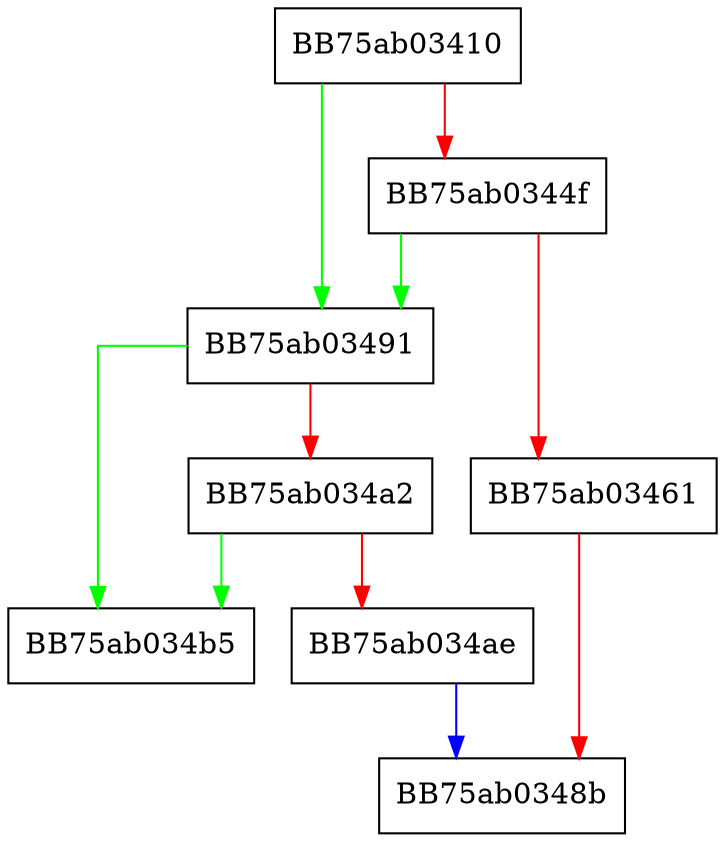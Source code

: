 digraph luaB_setfenv {
  node [shape="box"];
  graph [splines=ortho];
  BB75ab03410 -> BB75ab03491 [color="green"];
  BB75ab03410 -> BB75ab0344f [color="red"];
  BB75ab0344f -> BB75ab03491 [color="green"];
  BB75ab0344f -> BB75ab03461 [color="red"];
  BB75ab03461 -> BB75ab0348b [color="red"];
  BB75ab03491 -> BB75ab034b5 [color="green"];
  BB75ab03491 -> BB75ab034a2 [color="red"];
  BB75ab034a2 -> BB75ab034b5 [color="green"];
  BB75ab034a2 -> BB75ab034ae [color="red"];
  BB75ab034ae -> BB75ab0348b [color="blue"];
}